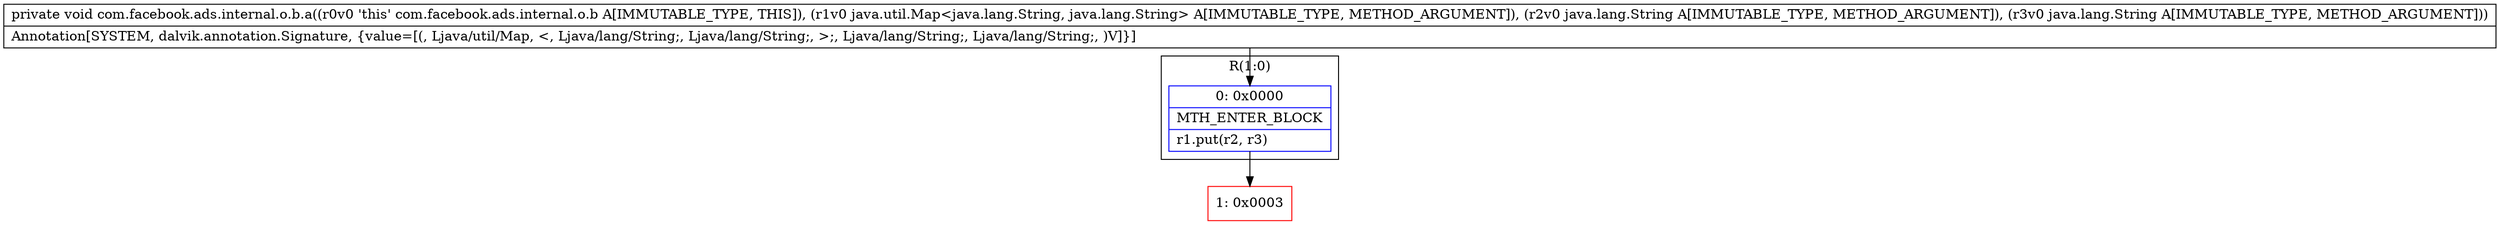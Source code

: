 digraph "CFG forcom.facebook.ads.internal.o.b.a(Ljava\/util\/Map;Ljava\/lang\/String;Ljava\/lang\/String;)V" {
subgraph cluster_Region_206280425 {
label = "R(1:0)";
node [shape=record,color=blue];
Node_0 [shape=record,label="{0\:\ 0x0000|MTH_ENTER_BLOCK\l|r1.put(r2, r3)\l}"];
}
Node_1 [shape=record,color=red,label="{1\:\ 0x0003}"];
MethodNode[shape=record,label="{private void com.facebook.ads.internal.o.b.a((r0v0 'this' com.facebook.ads.internal.o.b A[IMMUTABLE_TYPE, THIS]), (r1v0 java.util.Map\<java.lang.String, java.lang.String\> A[IMMUTABLE_TYPE, METHOD_ARGUMENT]), (r2v0 java.lang.String A[IMMUTABLE_TYPE, METHOD_ARGUMENT]), (r3v0 java.lang.String A[IMMUTABLE_TYPE, METHOD_ARGUMENT]))  | Annotation[SYSTEM, dalvik.annotation.Signature, \{value=[(, Ljava\/util\/Map, \<, Ljava\/lang\/String;, Ljava\/lang\/String;, \>;, Ljava\/lang\/String;, Ljava\/lang\/String;, )V]\}]\l}"];
MethodNode -> Node_0;
Node_0 -> Node_1;
}

